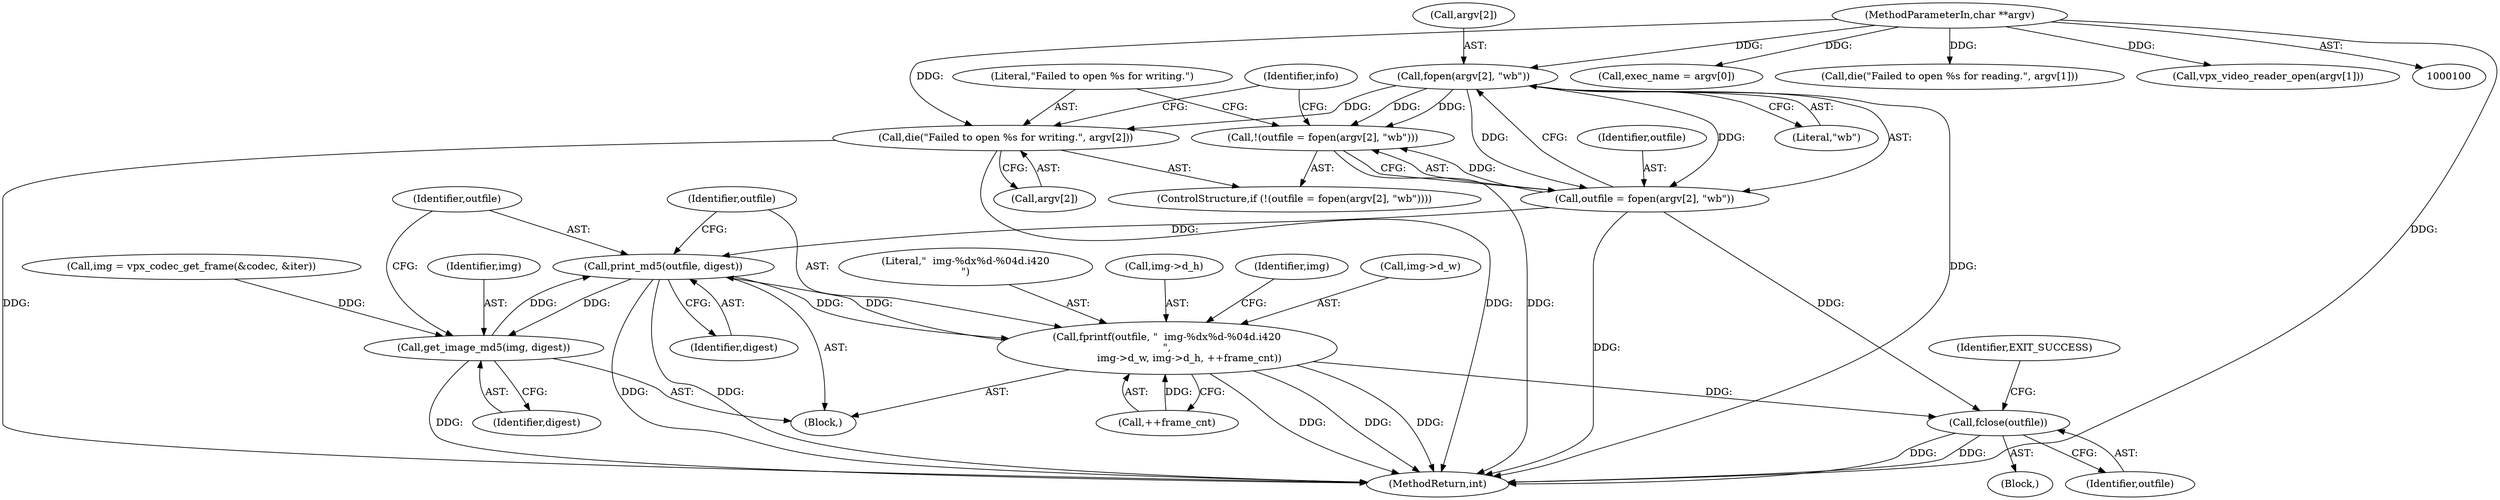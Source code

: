 digraph "0_Android_5a9753fca56f0eeb9f61e342b2fccffc364f9426@array" {
"1000154" [label="(Call,fopen(argv[2], \"wb\"))"];
"1000102" [label="(MethodParameterIn,char **argv)"];
"1000151" [label="(Call,!(outfile = fopen(argv[2], \"wb\")))"];
"1000152" [label="(Call,outfile = fopen(argv[2], \"wb\"))"];
"1000246" [label="(Call,print_md5(outfile, digest))"];
"1000243" [label="(Call,get_image_md5(img, digest))"];
"1000249" [label="(Call,fprintf(outfile, \"  img-%dx%d-%04d.i420\n\",\n              img->d_w, img->d_h, ++frame_cnt))"];
"1000273" [label="(Call,fclose(outfile))"];
"1000159" [label="(Call,die(\"Failed to open %s for writing.\", argv[2]))"];
"1000255" [label="(Call,img->d_h)"];
"1000258" [label="(Call,++frame_cnt)"];
"1000161" [label="(Call,argv[2])"];
"1000241" [label="(Block,)"];
"1000150" [label="(ControlStructure,if (!(outfile = fopen(argv[2], \"wb\"))))"];
"1000277" [label="(MethodReturn,int)"];
"1000252" [label="(Call,img->d_w)"];
"1000155" [label="(Call,argv[2])"];
"1000152" [label="(Call,outfile = fopen(argv[2], \"wb\"))"];
"1000125" [label="(Call,exec_name = argv[0])"];
"1000247" [label="(Identifier,outfile)"];
"1000159" [label="(Call,die(\"Failed to open %s for writing.\", argv[2]))"];
"1000251" [label="(Literal,\"  img-%dx%d-%04d.i420\n\")"];
"1000250" [label="(Identifier,outfile)"];
"1000145" [label="(Call,die(\"Failed to open %s for reading.\", argv[1]))"];
"1000234" [label="(Identifier,img)"];
"1000138" [label="(Call,vpx_video_reader_open(argv[1]))"];
"1000248" [label="(Identifier,digest)"];
"1000244" [label="(Identifier,img)"];
"1000249" [label="(Call,fprintf(outfile, \"  img-%dx%d-%04d.i420\n\",\n              img->d_w, img->d_h, ++frame_cnt))"];
"1000233" [label="(Call,img = vpx_codec_get_frame(&codec, &iter))"];
"1000103" [label="(Block,)"];
"1000273" [label="(Call,fclose(outfile))"];
"1000245" [label="(Identifier,digest)"];
"1000158" [label="(Literal,\"wb\")"];
"1000102" [label="(MethodParameterIn,char **argv)"];
"1000153" [label="(Identifier,outfile)"];
"1000243" [label="(Call,get_image_md5(img, digest))"];
"1000154" [label="(Call,fopen(argv[2], \"wb\"))"];
"1000160" [label="(Literal,\"Failed to open %s for writing.\")"];
"1000246" [label="(Call,print_md5(outfile, digest))"];
"1000151" [label="(Call,!(outfile = fopen(argv[2], \"wb\")))"];
"1000276" [label="(Identifier,EXIT_SUCCESS)"];
"1000274" [label="(Identifier,outfile)"];
"1000165" [label="(Identifier,info)"];
"1000154" -> "1000152"  [label="AST: "];
"1000154" -> "1000158"  [label="CFG: "];
"1000155" -> "1000154"  [label="AST: "];
"1000158" -> "1000154"  [label="AST: "];
"1000152" -> "1000154"  [label="CFG: "];
"1000154" -> "1000277"  [label="DDG: "];
"1000154" -> "1000151"  [label="DDG: "];
"1000154" -> "1000151"  [label="DDG: "];
"1000154" -> "1000152"  [label="DDG: "];
"1000154" -> "1000152"  [label="DDG: "];
"1000102" -> "1000154"  [label="DDG: "];
"1000154" -> "1000159"  [label="DDG: "];
"1000102" -> "1000100"  [label="AST: "];
"1000102" -> "1000277"  [label="DDG: "];
"1000102" -> "1000125"  [label="DDG: "];
"1000102" -> "1000138"  [label="DDG: "];
"1000102" -> "1000145"  [label="DDG: "];
"1000102" -> "1000159"  [label="DDG: "];
"1000151" -> "1000150"  [label="AST: "];
"1000151" -> "1000152"  [label="CFG: "];
"1000152" -> "1000151"  [label="AST: "];
"1000160" -> "1000151"  [label="CFG: "];
"1000165" -> "1000151"  [label="CFG: "];
"1000151" -> "1000277"  [label="DDG: "];
"1000152" -> "1000151"  [label="DDG: "];
"1000153" -> "1000152"  [label="AST: "];
"1000152" -> "1000277"  [label="DDG: "];
"1000152" -> "1000246"  [label="DDG: "];
"1000152" -> "1000273"  [label="DDG: "];
"1000246" -> "1000241"  [label="AST: "];
"1000246" -> "1000248"  [label="CFG: "];
"1000247" -> "1000246"  [label="AST: "];
"1000248" -> "1000246"  [label="AST: "];
"1000250" -> "1000246"  [label="CFG: "];
"1000246" -> "1000277"  [label="DDG: "];
"1000246" -> "1000277"  [label="DDG: "];
"1000246" -> "1000243"  [label="DDG: "];
"1000249" -> "1000246"  [label="DDG: "];
"1000243" -> "1000246"  [label="DDG: "];
"1000246" -> "1000249"  [label="DDG: "];
"1000243" -> "1000241"  [label="AST: "];
"1000243" -> "1000245"  [label="CFG: "];
"1000244" -> "1000243"  [label="AST: "];
"1000245" -> "1000243"  [label="AST: "];
"1000247" -> "1000243"  [label="CFG: "];
"1000243" -> "1000277"  [label="DDG: "];
"1000233" -> "1000243"  [label="DDG: "];
"1000249" -> "1000241"  [label="AST: "];
"1000249" -> "1000258"  [label="CFG: "];
"1000250" -> "1000249"  [label="AST: "];
"1000251" -> "1000249"  [label="AST: "];
"1000252" -> "1000249"  [label="AST: "];
"1000255" -> "1000249"  [label="AST: "];
"1000258" -> "1000249"  [label="AST: "];
"1000234" -> "1000249"  [label="CFG: "];
"1000249" -> "1000277"  [label="DDG: "];
"1000249" -> "1000277"  [label="DDG: "];
"1000249" -> "1000277"  [label="DDG: "];
"1000258" -> "1000249"  [label="DDG: "];
"1000249" -> "1000273"  [label="DDG: "];
"1000273" -> "1000103"  [label="AST: "];
"1000273" -> "1000274"  [label="CFG: "];
"1000274" -> "1000273"  [label="AST: "];
"1000276" -> "1000273"  [label="CFG: "];
"1000273" -> "1000277"  [label="DDG: "];
"1000273" -> "1000277"  [label="DDG: "];
"1000159" -> "1000150"  [label="AST: "];
"1000159" -> "1000161"  [label="CFG: "];
"1000160" -> "1000159"  [label="AST: "];
"1000161" -> "1000159"  [label="AST: "];
"1000165" -> "1000159"  [label="CFG: "];
"1000159" -> "1000277"  [label="DDG: "];
"1000159" -> "1000277"  [label="DDG: "];
}
